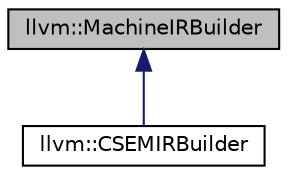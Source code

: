 digraph "llvm::MachineIRBuilder"
{
 // LATEX_PDF_SIZE
  bgcolor="transparent";
  edge [fontname="Helvetica",fontsize="10",labelfontname="Helvetica",labelfontsize="10"];
  node [fontname="Helvetica",fontsize="10",shape=record];
  Node1 [label="llvm::MachineIRBuilder",height=0.2,width=0.4,color="black", fillcolor="grey75", style="filled", fontcolor="black",tooltip="Helper class to build MachineInstr."];
  Node1 -> Node2 [dir="back",color="midnightblue",fontsize="10",style="solid",fontname="Helvetica"];
  Node2 [label="llvm::CSEMIRBuilder",height=0.2,width=0.4,color="black",URL="$classllvm_1_1CSEMIRBuilder.html",tooltip="Defines a builder that does CSE of MachineInstructions using GISelCSEInfo."];
}
